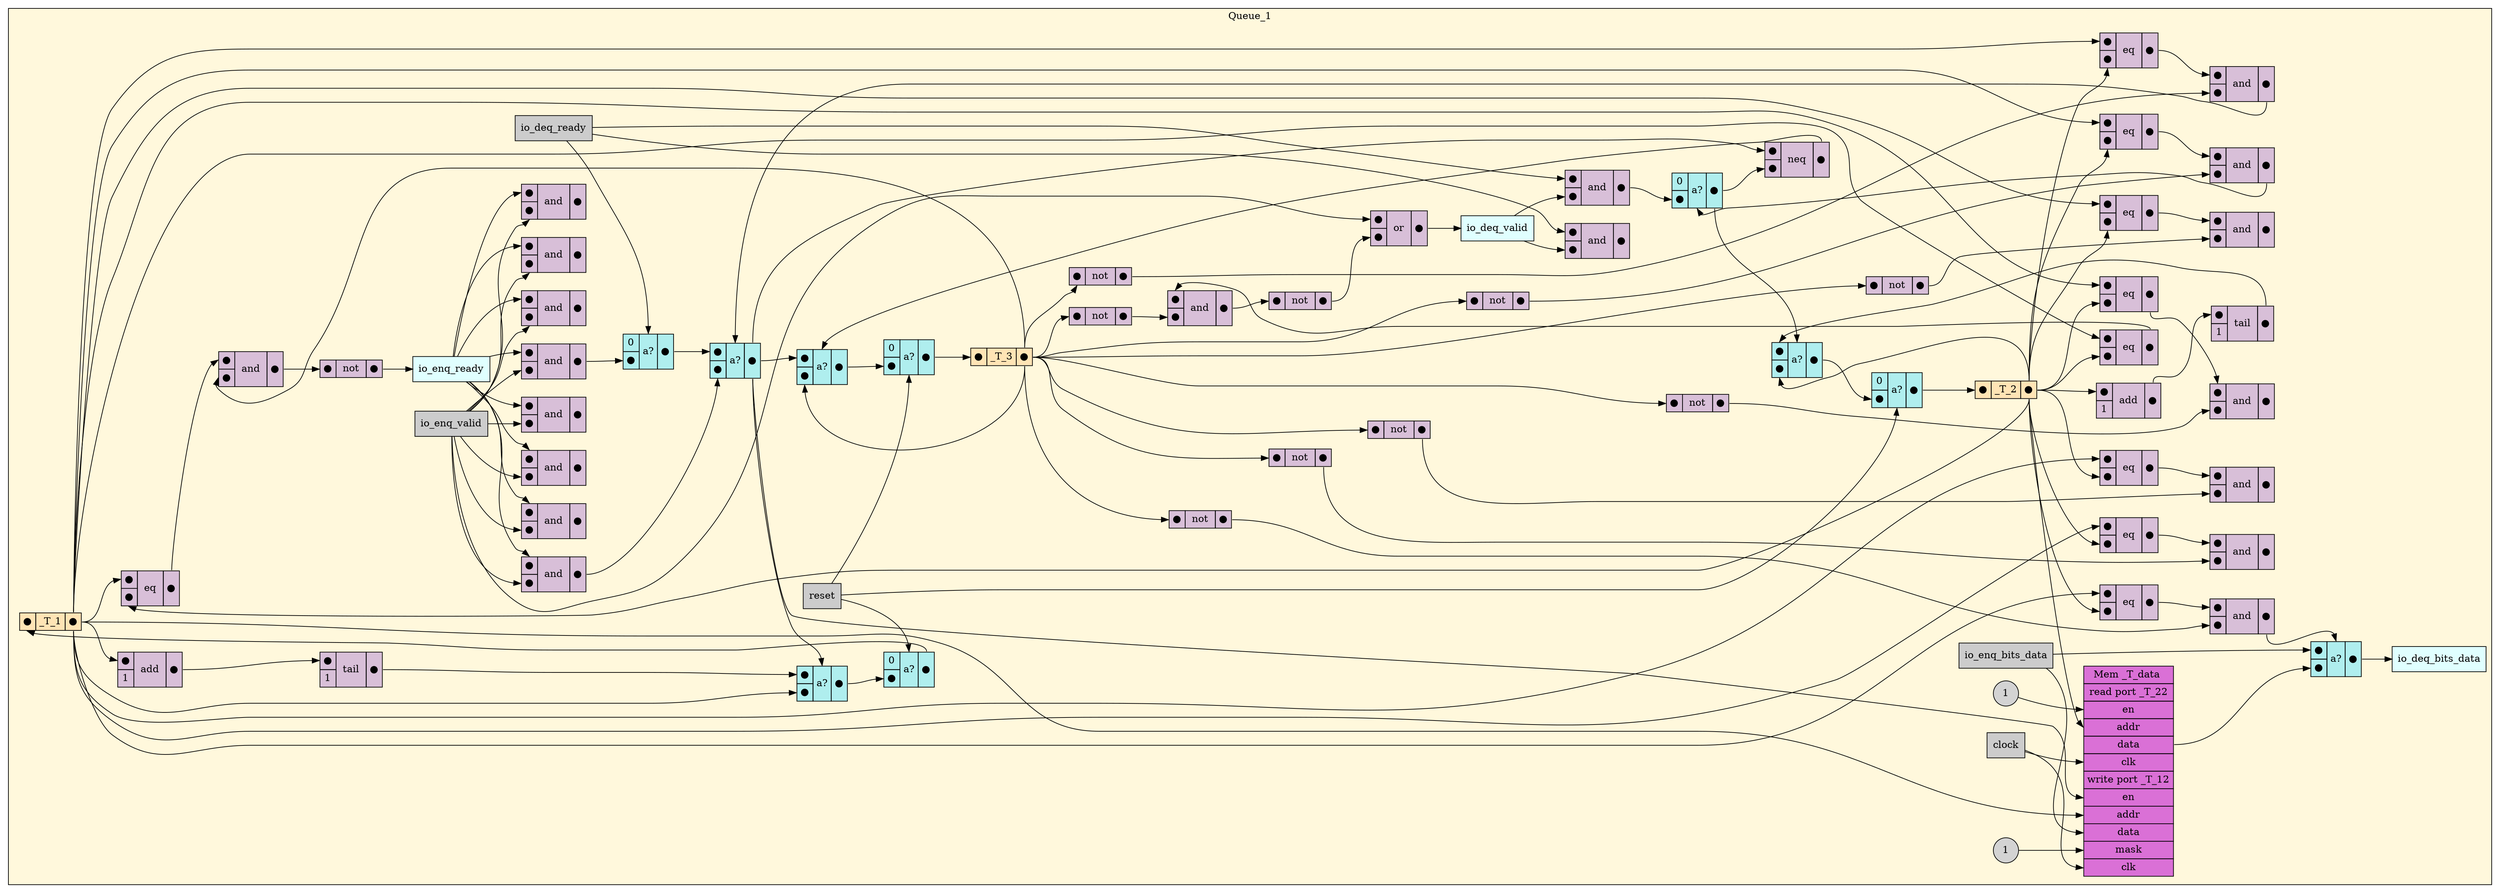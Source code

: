 digraph Queue_1 {
stylesheet = "styles.css"
rankdir="LR" 

subgraph cluster_Queue_1 {
  label="Queue_1"
  URL=""
  bgcolor="#FFF8DC"
  cluster_Queue_1_clock [shape = "rectangle" style="filled" fillcolor="#CCCCCC" label="clock" rank="0"]
     
cluster_Queue_1_reset [shape = "rectangle" style="filled" fillcolor="#CCCCCC" label="reset" rank="0"]
     
cluster_Queue_1_io_enq_valid [shape = "rectangle" style="filled" fillcolor="#CCCCCC" label="io_enq_valid" rank="0"]
     
cluster_Queue_1_io_enq_bits_data [shape = "rectangle" style="filled" fillcolor="#CCCCCC" label="io_enq_bits_data" rank="0"]
     
cluster_Queue_1_io_deq_ready [shape = "rectangle" style="filled" fillcolor="#CCCCCC" label="io_deq_ready" rank="0"]
     
cluster_Queue_1_io_enq_ready [shape = "rectangle" style="filled" fillcolor="#E0FFFF" label="io_enq_ready" rank="1000"]
     
cluster_Queue_1_io_deq_valid [shape = "rectangle" style="filled" fillcolor="#E0FFFF" label="io_deq_valid" rank="1000"]
     
cluster_Queue_1_io_deq_bits_data [shape = "rectangle" style="filled" fillcolor="#E0FFFF" label="io_deq_bits_data" rank="1000"]
     

struct_cluster_Queue_1__T_data [shape="plaintext" label=<
<TABLE BORDER="0" CELLBORDER="1" CELLSPACING="0" CELLPADDING="4" BGCOLOR="#DA70D6">
  <TR>
    <TD>Mem _T_data </TD>
  </TR>
    
<TR><TD>read port _T_22</TD></TR>
            
<TR><TD PORT="_T_22_en">en</TD></TR>
          
<TR><TD PORT="_T_22_addr">addr</TD></TR>
          
<TR><TD PORT="_T_22_data">data</TD></TR>
          
<TR><TD PORT="_T_22_clk">clk</TD></TR>
    
<TR><TD>write port _T_12</TD></TR>
            
<TR><TD PORT="_T_12_en">en</TD></TR>
          
<TR><TD PORT="_T_12_addr">addr</TD></TR>
          
<TR><TD PORT="_T_12_data">data</TD></TR>
          
<TR><TD PORT="_T_12_mask">mask</TD></TR>
          
<TR><TD PORT="_T_12_clk">clk</TD></TR>
    
</TABLE>>];
    
struct_cluster_Queue_1__T_1 [shape="plaintext" label=<
<TABLE BORDER="0" CELLBORDER="1" CELLSPACING="0" CELLPADDING="4" BGCOLOR="#FFE4B5">
  <TR>
    <TD PORT="in">&#x25cf;</TD>
    <TD>_T_1</TD>
    <TD PORT="out">&#x25cf;</TD>
  </TR>
</TABLE>>];
struct_cluster_Queue_1__T_2 [shape="plaintext" label=<
<TABLE BORDER="0" CELLBORDER="1" CELLSPACING="0" CELLPADDING="4" BGCOLOR="#FFE4B5">
  <TR>
    <TD PORT="in">&#x25cf;</TD>
    <TD>_T_2</TD>
    <TD PORT="out">&#x25cf;</TD>
  </TR>
</TABLE>>];
struct_cluster_Queue_1__T_3 [shape="plaintext" label=<
<TABLE BORDER="0" CELLBORDER="1" CELLSPACING="0" CELLPADDING="4" BGCOLOR="#FFE4B5">
  <TR>
    <TD PORT="in">&#x25cf;</TD>
    <TD>_T_3</TD>
    <TD PORT="out">&#x25cf;</TD>
  </TR>
</TABLE>>];

op_not_872 [shape = "plaintext" label=<
<TABLE BORDER="0" CELLBORDER="1" CELLSPACING="0" CELLPADDING="4" BGCOLOR="#D8BFD8">
  <TR>
    <TD PORT="in1">&#x25cf;</TD>
    <TD > not </TD>
    <TD PORT="out">&#x25cf;</TD>
  </TR>
</TABLE>>];
       

op_and_873 [shape = "plaintext" label=<
<TABLE BORDER="0" CELLBORDER="1" CELLSPACING="0" CELLPADDING="4" BGCOLOR="#D8BFD8">
  <TR>
    <TD PORT="in1">&#x25cf;</TD>
    <TD ROWSPAN="2" > and </TD>
    <TD ROWSPAN="2" PORT="out">&#x25cf;</TD>
  </TR>
  <TR>
    <TD PORT="in2">&#x25cf;</TD>
  </TR>
</TABLE>>];
       

op_eq_874 [shape = "plaintext" label=<
<TABLE BORDER="0" CELLBORDER="1" CELLSPACING="0" CELLPADDING="4" BGCOLOR="#D8BFD8">
  <TR>
    <TD PORT="in1">&#x25cf;</TD>
    <TD ROWSPAN="2" > eq </TD>
    <TD ROWSPAN="2" PORT="out">&#x25cf;</TD>
  </TR>
  <TR>
    <TD PORT="in2">&#x25cf;</TD>
  </TR>
</TABLE>>];
       

op_or_875 [shape = "plaintext" label=<
<TABLE BORDER="0" CELLBORDER="1" CELLSPACING="0" CELLPADDING="4" BGCOLOR="#D8BFD8">
  <TR>
    <TD PORT="in1">&#x25cf;</TD>
    <TD ROWSPAN="2" > or </TD>
    <TD ROWSPAN="2" PORT="out">&#x25cf;</TD>
  </TR>
  <TR>
    <TD PORT="in2">&#x25cf;</TD>
  </TR>
</TABLE>>];
       

op_not_876 [shape = "plaintext" label=<
<TABLE BORDER="0" CELLBORDER="1" CELLSPACING="0" CELLPADDING="4" BGCOLOR="#D8BFD8">
  <TR>
    <TD PORT="in1">&#x25cf;</TD>
    <TD > not </TD>
    <TD PORT="out">&#x25cf;</TD>
  </TR>
</TABLE>>];
       

op_and_877 [shape = "plaintext" label=<
<TABLE BORDER="0" CELLBORDER="1" CELLSPACING="0" CELLPADDING="4" BGCOLOR="#D8BFD8">
  <TR>
    <TD PORT="in1">&#x25cf;</TD>
    <TD ROWSPAN="2" > and </TD>
    <TD ROWSPAN="2" PORT="out">&#x25cf;</TD>
  </TR>
  <TR>
    <TD PORT="in2">&#x25cf;</TD>
  </TR>
</TABLE>>];
       

op_eq_878 [shape = "plaintext" label=<
<TABLE BORDER="0" CELLBORDER="1" CELLSPACING="0" CELLPADDING="4" BGCOLOR="#D8BFD8">
  <TR>
    <TD PORT="in1">&#x25cf;</TD>
    <TD ROWSPAN="2" > eq </TD>
    <TD ROWSPAN="2" PORT="out">&#x25cf;</TD>
  </TR>
  <TR>
    <TD PORT="in2">&#x25cf;</TD>
  </TR>
</TABLE>>];
       

op_not_879 [shape = "plaintext" label=<
<TABLE BORDER="0" CELLBORDER="1" CELLSPACING="0" CELLPADDING="4" BGCOLOR="#D8BFD8">
  <TR>
    <TD PORT="in1">&#x25cf;</TD>
    <TD > not </TD>
    <TD PORT="out">&#x25cf;</TD>
  </TR>
</TABLE>>];
       

mux_1921563093 [shape = "plaintext" label=<
<TABLE BORDER="0" CELLBORDER="1" CELLSPACING="0" CELLPADDING="4" BGCOLOR="#AFEEEE">
  <TR>
    <TD PORT="in1">&#x25cf;</TD>
    <TD ROWSPAN="2" PORT="select">a?</TD>
    <TD ROWSPAN="2" PORT="out">&#x25cf;</TD>
  </TR>
  <TR>
    <TD PORT="in2">&#x25cf;</TD>
  </TR>
</TABLE>>];
       

op_and_880 [shape = "plaintext" label=<
<TABLE BORDER="0" CELLBORDER="1" CELLSPACING="0" CELLPADDING="4" BGCOLOR="#D8BFD8">
  <TR>
    <TD PORT="in1">&#x25cf;</TD>
    <TD ROWSPAN="2" > and </TD>
    <TD ROWSPAN="2" PORT="out">&#x25cf;</TD>
  </TR>
  <TR>
    <TD PORT="in2">&#x25cf;</TD>
  </TR>
</TABLE>>];
       

op_eq_881 [shape = "plaintext" label=<
<TABLE BORDER="0" CELLBORDER="1" CELLSPACING="0" CELLPADDING="4" BGCOLOR="#D8BFD8">
  <TR>
    <TD PORT="in1">&#x25cf;</TD>
    <TD ROWSPAN="2" > eq </TD>
    <TD ROWSPAN="2" PORT="out">&#x25cf;</TD>
  </TR>
  <TR>
    <TD PORT="in2">&#x25cf;</TD>
  </TR>
</TABLE>>];
       

op_not_882 [shape = "plaintext" label=<
<TABLE BORDER="0" CELLBORDER="1" CELLSPACING="0" CELLPADDING="4" BGCOLOR="#D8BFD8">
  <TR>
    <TD PORT="in1">&#x25cf;</TD>
    <TD > not </TD>
    <TD PORT="out">&#x25cf;</TD>
  </TR>
</TABLE>>];
       

mux_1704152675 [shape = "plaintext" label=<
<TABLE BORDER="0" CELLBORDER="1" CELLSPACING="0" CELLPADDING="4" BGCOLOR="#AFEEEE">
  <TR>
    <TD PORT="in1">0</TD>
    <TD ROWSPAN="2" PORT="select">a?</TD>
    <TD ROWSPAN="2" PORT="out">&#x25cf;</TD>
  </TR>
  <TR>
    <TD PORT="in2">&#x25cf;</TD>
  </TR>
</TABLE>>];
       

mux_1712350274 [shape = "plaintext" label=<
<TABLE BORDER="0" CELLBORDER="1" CELLSPACING="0" CELLPADDING="4" BGCOLOR="#AFEEEE">
  <TR>
    <TD PORT="in1">&#x25cf;</TD>
    <TD ROWSPAN="2" PORT="select">a?</TD>
    <TD ROWSPAN="2" PORT="out">&#x25cf;</TD>
  </TR>
  <TR>
    <TD PORT="in2">&#x25cf;</TD>
  </TR>
</TABLE>>];
       

mux_369414843 [shape = "plaintext" label=<
<TABLE BORDER="0" CELLBORDER="1" CELLSPACING="0" CELLPADDING="4" BGCOLOR="#AFEEEE">
  <TR>
    <TD PORT="in1">&#x25cf;</TD>
    <TD ROWSPAN="2" PORT="select">a?</TD>
    <TD ROWSPAN="2" PORT="out">&#x25cf;</TD>
  </TR>
  <TR>
    <TD PORT="in2">&#x25cf;</TD>
  </TR>
</TABLE>>];
       

op_and_883 [shape = "plaintext" label=<
<TABLE BORDER="0" CELLBORDER="1" CELLSPACING="0" CELLPADDING="4" BGCOLOR="#D8BFD8">
  <TR>
    <TD PORT="in1">&#x25cf;</TD>
    <TD ROWSPAN="2" > and </TD>
    <TD ROWSPAN="2" PORT="out">&#x25cf;</TD>
  </TR>
  <TR>
    <TD PORT="in2">&#x25cf;</TD>
  </TR>
</TABLE>>];
       

op_eq_884 [shape = "plaintext" label=<
<TABLE BORDER="0" CELLBORDER="1" CELLSPACING="0" CELLPADDING="4" BGCOLOR="#D8BFD8">
  <TR>
    <TD PORT="in1">&#x25cf;</TD>
    <TD ROWSPAN="2" > eq </TD>
    <TD ROWSPAN="2" PORT="out">&#x25cf;</TD>
  </TR>
  <TR>
    <TD PORT="in2">&#x25cf;</TD>
  </TR>
</TABLE>>];
       

op_not_885 [shape = "plaintext" label=<
<TABLE BORDER="0" CELLBORDER="1" CELLSPACING="0" CELLPADDING="4" BGCOLOR="#D8BFD8">
  <TR>
    <TD PORT="in1">&#x25cf;</TD>
    <TD > not </TD>
    <TD PORT="out">&#x25cf;</TD>
  </TR>
</TABLE>>];
       

mux_2035774604 [shape = "plaintext" label=<
<TABLE BORDER="0" CELLBORDER="1" CELLSPACING="0" CELLPADDING="4" BGCOLOR="#AFEEEE">
  <TR>
    <TD PORT="in1">0</TD>
    <TD ROWSPAN="2" PORT="select">a?</TD>
    <TD ROWSPAN="2" PORT="out">&#x25cf;</TD>
  </TR>
  <TR>
    <TD PORT="in2">&#x25cf;</TD>
  </TR>
</TABLE>>];
       

op_and_886 [shape = "plaintext" label=<
<TABLE BORDER="0" CELLBORDER="1" CELLSPACING="0" CELLPADDING="4" BGCOLOR="#D8BFD8">
  <TR>
    <TD PORT="in1">&#x25cf;</TD>
    <TD ROWSPAN="2" > and </TD>
    <TD ROWSPAN="2" PORT="out">&#x25cf;</TD>
  </TR>
  <TR>
    <TD PORT="in2">&#x25cf;</TD>
  </TR>
</TABLE>>];
       

op_and_887 [shape = "plaintext" label=<
<TABLE BORDER="0" CELLBORDER="1" CELLSPACING="0" CELLPADDING="4" BGCOLOR="#D8BFD8">
  <TR>
    <TD PORT="in1">&#x25cf;</TD>
    <TD ROWSPAN="2" > and </TD>
    <TD ROWSPAN="2" PORT="out">&#x25cf;</TD>
  </TR>
  <TR>
    <TD PORT="in2">&#x25cf;</TD>
  </TR>
</TABLE>>];
       

op_tail_888 [shape = "plaintext" label=<
<TABLE BORDER="0" CELLBORDER="1" CELLSPACING="0" CELLPADDING="4" BGCOLOR="#D8BFD8">
  <TR>
    <TD PORT="in1">&#x25cf;</TD>
    <TD ROWSPAN="2" > tail </TD>
    <TD ROWSPAN="2" PORT="out">&#x25cf;</TD>
  </TR>
  <TR>
    <TD>1</TD>
  </TR>
</TABLE>>];
       

op_add_889 [shape = "plaintext" label=<
<TABLE BORDER="0" CELLBORDER="1" CELLSPACING="0" CELLPADDING="4" BGCOLOR="#D8BFD8">
  <TR>
    <TD PORT="in1">&#x25cf;</TD>
    <TD ROWSPAN="2" > add </TD>
    <TD ROWSPAN="2" PORT="out">&#x25cf;</TD>
  </TR>
  <TR>
    <TD PORT="in2">1</TD>
  </TR>
</TABLE>>];
       

mux_377618580 [shape = "plaintext" label=<
<TABLE BORDER="0" CELLBORDER="1" CELLSPACING="0" CELLPADDING="4" BGCOLOR="#AFEEEE">
  <TR>
    <TD PORT="in1">0</TD>
    <TD ROWSPAN="2" PORT="select">a?</TD>
    <TD ROWSPAN="2" PORT="out">&#x25cf;</TD>
  </TR>
  <TR>
    <TD PORT="in2">&#x25cf;</TD>
  </TR>
</TABLE>>];
       

mux_813476380 [shape = "plaintext" label=<
<TABLE BORDER="0" CELLBORDER="1" CELLSPACING="0" CELLPADDING="4" BGCOLOR="#AFEEEE">
  <TR>
    <TD PORT="in1">&#x25cf;</TD>
    <TD ROWSPAN="2" PORT="select">a?</TD>
    <TD ROWSPAN="2" PORT="out">&#x25cf;</TD>
  </TR>
  <TR>
    <TD PORT="in2">&#x25cf;</TD>
  </TR>
</TABLE>>];
       

mux_188924176 [shape = "plaintext" label=<
<TABLE BORDER="0" CELLBORDER="1" CELLSPACING="0" CELLPADDING="4" BGCOLOR="#AFEEEE">
  <TR>
    <TD PORT="in1">0</TD>
    <TD ROWSPAN="2" PORT="select">a?</TD>
    <TD ROWSPAN="2" PORT="out">&#x25cf;</TD>
  </TR>
  <TR>
    <TD PORT="in2">&#x25cf;</TD>
  </TR>
</TABLE>>];
       

op_and_890 [shape = "plaintext" label=<
<TABLE BORDER="0" CELLBORDER="1" CELLSPACING="0" CELLPADDING="4" BGCOLOR="#D8BFD8">
  <TR>
    <TD PORT="in1">&#x25cf;</TD>
    <TD ROWSPAN="2" > and </TD>
    <TD ROWSPAN="2" PORT="out">&#x25cf;</TD>
  </TR>
  <TR>
    <TD PORT="in2">&#x25cf;</TD>
  </TR>
</TABLE>>];
       

op_eq_891 [shape = "plaintext" label=<
<TABLE BORDER="0" CELLBORDER="1" CELLSPACING="0" CELLPADDING="4" BGCOLOR="#D8BFD8">
  <TR>
    <TD PORT="in1">&#x25cf;</TD>
    <TD ROWSPAN="2" > eq </TD>
    <TD ROWSPAN="2" PORT="out">&#x25cf;</TD>
  </TR>
  <TR>
    <TD PORT="in2">&#x25cf;</TD>
  </TR>
</TABLE>>];
       

op_not_892 [shape = "plaintext" label=<
<TABLE BORDER="0" CELLBORDER="1" CELLSPACING="0" CELLPADDING="4" BGCOLOR="#D8BFD8">
  <TR>
    <TD PORT="in1">&#x25cf;</TD>
    <TD > not </TD>
    <TD PORT="out">&#x25cf;</TD>
  </TR>
</TABLE>>];
       

op_and_893 [shape = "plaintext" label=<
<TABLE BORDER="0" CELLBORDER="1" CELLSPACING="0" CELLPADDING="4" BGCOLOR="#D8BFD8">
  <TR>
    <TD PORT="in1">&#x25cf;</TD>
    <TD ROWSPAN="2" > and </TD>
    <TD ROWSPAN="2" PORT="out">&#x25cf;</TD>
  </TR>
  <TR>
    <TD PORT="in2">&#x25cf;</TD>
  </TR>
</TABLE>>];
       

op_tail_894 [shape = "plaintext" label=<
<TABLE BORDER="0" CELLBORDER="1" CELLSPACING="0" CELLPADDING="4" BGCOLOR="#D8BFD8">
  <TR>
    <TD PORT="in1">&#x25cf;</TD>
    <TD ROWSPAN="2" > tail </TD>
    <TD ROWSPAN="2" PORT="out">&#x25cf;</TD>
  </TR>
  <TR>
    <TD>1</TD>
  </TR>
</TABLE>>];
       

op_add_895 [shape = "plaintext" label=<
<TABLE BORDER="0" CELLBORDER="1" CELLSPACING="0" CELLPADDING="4" BGCOLOR="#D8BFD8">
  <TR>
    <TD PORT="in1">&#x25cf;</TD>
    <TD ROWSPAN="2" > add </TD>
    <TD ROWSPAN="2" PORT="out">&#x25cf;</TD>
  </TR>
  <TR>
    <TD PORT="in2">1</TD>
  </TR>
</TABLE>>];
       

mux_313205820 [shape = "plaintext" label=<
<TABLE BORDER="0" CELLBORDER="1" CELLSPACING="0" CELLPADDING="4" BGCOLOR="#AFEEEE">
  <TR>
    <TD PORT="in1">0</TD>
    <TD ROWSPAN="2" PORT="select">a?</TD>
    <TD ROWSPAN="2" PORT="out">&#x25cf;</TD>
  </TR>
  <TR>
    <TD PORT="in2">&#x25cf;</TD>
  </TR>
</TABLE>>];
       

mux_427447446 [shape = "plaintext" label=<
<TABLE BORDER="0" CELLBORDER="1" CELLSPACING="0" CELLPADDING="4" BGCOLOR="#AFEEEE">
  <TR>
    <TD PORT="in1">&#x25cf;</TD>
    <TD ROWSPAN="2" PORT="select">a?</TD>
    <TD ROWSPAN="2" PORT="out">&#x25cf;</TD>
  </TR>
  <TR>
    <TD PORT="in2">&#x25cf;</TD>
  </TR>
</TABLE>>];
       

op_neq_896 [shape = "plaintext" label=<
<TABLE BORDER="0" CELLBORDER="1" CELLSPACING="0" CELLPADDING="4" BGCOLOR="#D8BFD8">
  <TR>
    <TD PORT="in1">&#x25cf;</TD>
    <TD ROWSPAN="2" > neq </TD>
    <TD ROWSPAN="2" PORT="out">&#x25cf;</TD>
  </TR>
  <TR>
    <TD PORT="in2">&#x25cf;</TD>
  </TR>
</TABLE>>];
       

mux_369414843 [shape = "plaintext" label=<
<TABLE BORDER="0" CELLBORDER="1" CELLSPACING="0" CELLPADDING="4" BGCOLOR="#AFEEEE">
  <TR>
    <TD PORT="in1">&#x25cf;</TD>
    <TD ROWSPAN="2" PORT="select">a?</TD>
    <TD ROWSPAN="2" PORT="out">&#x25cf;</TD>
  </TR>
  <TR>
    <TD PORT="in2">&#x25cf;</TD>
  </TR>
</TABLE>>];
       

op_and_897 [shape = "plaintext" label=<
<TABLE BORDER="0" CELLBORDER="1" CELLSPACING="0" CELLPADDING="4" BGCOLOR="#D8BFD8">
  <TR>
    <TD PORT="in1">&#x25cf;</TD>
    <TD ROWSPAN="2" > and </TD>
    <TD ROWSPAN="2" PORT="out">&#x25cf;</TD>
  </TR>
  <TR>
    <TD PORT="in2">&#x25cf;</TD>
  </TR>
</TABLE>>];
       

op_eq_898 [shape = "plaintext" label=<
<TABLE BORDER="0" CELLBORDER="1" CELLSPACING="0" CELLPADDING="4" BGCOLOR="#D8BFD8">
  <TR>
    <TD PORT="in1">&#x25cf;</TD>
    <TD ROWSPAN="2" > eq </TD>
    <TD ROWSPAN="2" PORT="out">&#x25cf;</TD>
  </TR>
  <TR>
    <TD PORT="in2">&#x25cf;</TD>
  </TR>
</TABLE>>];
       

op_not_899 [shape = "plaintext" label=<
<TABLE BORDER="0" CELLBORDER="1" CELLSPACING="0" CELLPADDING="4" BGCOLOR="#D8BFD8">
  <TR>
    <TD PORT="in1">&#x25cf;</TD>
    <TD > not </TD>
    <TD PORT="out">&#x25cf;</TD>
  </TR>
</TABLE>>];
       

mux_2035774604 [shape = "plaintext" label=<
<TABLE BORDER="0" CELLBORDER="1" CELLSPACING="0" CELLPADDING="4" BGCOLOR="#AFEEEE">
  <TR>
    <TD PORT="in1">0</TD>
    <TD ROWSPAN="2" PORT="select">a?</TD>
    <TD ROWSPAN="2" PORT="out">&#x25cf;</TD>
  </TR>
  <TR>
    <TD PORT="in2">&#x25cf;</TD>
  </TR>
</TABLE>>];
       

op_and_900 [shape = "plaintext" label=<
<TABLE BORDER="0" CELLBORDER="1" CELLSPACING="0" CELLPADDING="4" BGCOLOR="#D8BFD8">
  <TR>
    <TD PORT="in1">&#x25cf;</TD>
    <TD ROWSPAN="2" > and </TD>
    <TD ROWSPAN="2" PORT="out">&#x25cf;</TD>
  </TR>
  <TR>
    <TD PORT="in2">&#x25cf;</TD>
  </TR>
</TABLE>>];
       

op_and_901 [shape = "plaintext" label=<
<TABLE BORDER="0" CELLBORDER="1" CELLSPACING="0" CELLPADDING="4" BGCOLOR="#D8BFD8">
  <TR>
    <TD PORT="in1">&#x25cf;</TD>
    <TD ROWSPAN="2" > and </TD>
    <TD ROWSPAN="2" PORT="out">&#x25cf;</TD>
  </TR>
  <TR>
    <TD PORT="in2">&#x25cf;</TD>
  </TR>
</TABLE>>];
       

mux_188924176 [shape = "plaintext" label=<
<TABLE BORDER="0" CELLBORDER="1" CELLSPACING="0" CELLPADDING="4" BGCOLOR="#AFEEEE">
  <TR>
    <TD PORT="in1">0</TD>
    <TD ROWSPAN="2" PORT="select">a?</TD>
    <TD ROWSPAN="2" PORT="out">&#x25cf;</TD>
  </TR>
  <TR>
    <TD PORT="in2">&#x25cf;</TD>
  </TR>
</TABLE>>];
       

op_and_902 [shape = "plaintext" label=<
<TABLE BORDER="0" CELLBORDER="1" CELLSPACING="0" CELLPADDING="4" BGCOLOR="#D8BFD8">
  <TR>
    <TD PORT="in1">&#x25cf;</TD>
    <TD ROWSPAN="2" > and </TD>
    <TD ROWSPAN="2" PORT="out">&#x25cf;</TD>
  </TR>
  <TR>
    <TD PORT="in2">&#x25cf;</TD>
  </TR>
</TABLE>>];
       

op_eq_903 [shape = "plaintext" label=<
<TABLE BORDER="0" CELLBORDER="1" CELLSPACING="0" CELLPADDING="4" BGCOLOR="#D8BFD8">
  <TR>
    <TD PORT="in1">&#x25cf;</TD>
    <TD ROWSPAN="2" > eq </TD>
    <TD ROWSPAN="2" PORT="out">&#x25cf;</TD>
  </TR>
  <TR>
    <TD PORT="in2">&#x25cf;</TD>
  </TR>
</TABLE>>];
       

op_not_904 [shape = "plaintext" label=<
<TABLE BORDER="0" CELLBORDER="1" CELLSPACING="0" CELLPADDING="4" BGCOLOR="#D8BFD8">
  <TR>
    <TD PORT="in1">&#x25cf;</TD>
    <TD > not </TD>
    <TD PORT="out">&#x25cf;</TD>
  </TR>
</TABLE>>];
       

op_and_905 [shape = "plaintext" label=<
<TABLE BORDER="0" CELLBORDER="1" CELLSPACING="0" CELLPADDING="4" BGCOLOR="#D8BFD8">
  <TR>
    <TD PORT="in1">&#x25cf;</TD>
    <TD ROWSPAN="2" > and </TD>
    <TD ROWSPAN="2" PORT="out">&#x25cf;</TD>
  </TR>
  <TR>
    <TD PORT="in2">&#x25cf;</TD>
  </TR>
</TABLE>>];
       

mux_369414843 [shape = "plaintext" label=<
<TABLE BORDER="0" CELLBORDER="1" CELLSPACING="0" CELLPADDING="4" BGCOLOR="#AFEEEE">
  <TR>
    <TD PORT="in1">&#x25cf;</TD>
    <TD ROWSPAN="2" PORT="select">a?</TD>
    <TD ROWSPAN="2" PORT="out">&#x25cf;</TD>
  </TR>
  <TR>
    <TD PORT="in2">&#x25cf;</TD>
  </TR>
</TABLE>>];
       

op_and_906 [shape = "plaintext" label=<
<TABLE BORDER="0" CELLBORDER="1" CELLSPACING="0" CELLPADDING="4" BGCOLOR="#D8BFD8">
  <TR>
    <TD PORT="in1">&#x25cf;</TD>
    <TD ROWSPAN="2" > and </TD>
    <TD ROWSPAN="2" PORT="out">&#x25cf;</TD>
  </TR>
  <TR>
    <TD PORT="in2">&#x25cf;</TD>
  </TR>
</TABLE>>];
       

op_eq_907 [shape = "plaintext" label=<
<TABLE BORDER="0" CELLBORDER="1" CELLSPACING="0" CELLPADDING="4" BGCOLOR="#D8BFD8">
  <TR>
    <TD PORT="in1">&#x25cf;</TD>
    <TD ROWSPAN="2" > eq </TD>
    <TD ROWSPAN="2" PORT="out">&#x25cf;</TD>
  </TR>
  <TR>
    <TD PORT="in2">&#x25cf;</TD>
  </TR>
</TABLE>>];
       

op_not_908 [shape = "plaintext" label=<
<TABLE BORDER="0" CELLBORDER="1" CELLSPACING="0" CELLPADDING="4" BGCOLOR="#D8BFD8">
  <TR>
    <TD PORT="in1">&#x25cf;</TD>
    <TD > not </TD>
    <TD PORT="out">&#x25cf;</TD>
  </TR>
</TABLE>>];
       

mux_2035774604 [shape = "plaintext" label=<
<TABLE BORDER="0" CELLBORDER="1" CELLSPACING="0" CELLPADDING="4" BGCOLOR="#AFEEEE">
  <TR>
    <TD PORT="in1">0</TD>
    <TD ROWSPAN="2" PORT="select">a?</TD>
    <TD ROWSPAN="2" PORT="out">&#x25cf;</TD>
  </TR>
  <TR>
    <TD PORT="in2">&#x25cf;</TD>
  </TR>
</TABLE>>];
       

op_and_909 [shape = "plaintext" label=<
<TABLE BORDER="0" CELLBORDER="1" CELLSPACING="0" CELLPADDING="4" BGCOLOR="#D8BFD8">
  <TR>
    <TD PORT="in1">&#x25cf;</TD>
    <TD ROWSPAN="2" > and </TD>
    <TD ROWSPAN="2" PORT="out">&#x25cf;</TD>
  </TR>
  <TR>
    <TD PORT="in2">&#x25cf;</TD>
  </TR>
</TABLE>>];
       

op_and_910 [shape = "plaintext" label=<
<TABLE BORDER="0" CELLBORDER="1" CELLSPACING="0" CELLPADDING="4" BGCOLOR="#D8BFD8">
  <TR>
    <TD PORT="in1">&#x25cf;</TD>
    <TD ROWSPAN="2" > and </TD>
    <TD ROWSPAN="2" PORT="out">&#x25cf;</TD>
  </TR>
  <TR>
    <TD PORT="in2">&#x25cf;</TD>
  </TR>
</TABLE>>];
       
cluster_Queue_1_lit911 [shape="circle" style="filled" BGCOLOR="#C0C0C0" label="1"]
     

mux_369414843 [shape = "plaintext" label=<
<TABLE BORDER="0" CELLBORDER="1" CELLSPACING="0" CELLPADDING="4" BGCOLOR="#AFEEEE">
  <TR>
    <TD PORT="in1">&#x25cf;</TD>
    <TD ROWSPAN="2" PORT="select">a?</TD>
    <TD ROWSPAN="2" PORT="out">&#x25cf;</TD>
  </TR>
  <TR>
    <TD PORT="in2">&#x25cf;</TD>
  </TR>
</TABLE>>];
       

op_and_912 [shape = "plaintext" label=<
<TABLE BORDER="0" CELLBORDER="1" CELLSPACING="0" CELLPADDING="4" BGCOLOR="#D8BFD8">
  <TR>
    <TD PORT="in1">&#x25cf;</TD>
    <TD ROWSPAN="2" > and </TD>
    <TD ROWSPAN="2" PORT="out">&#x25cf;</TD>
  </TR>
  <TR>
    <TD PORT="in2">&#x25cf;</TD>
  </TR>
</TABLE>>];
       

op_eq_913 [shape = "plaintext" label=<
<TABLE BORDER="0" CELLBORDER="1" CELLSPACING="0" CELLPADDING="4" BGCOLOR="#D8BFD8">
  <TR>
    <TD PORT="in1">&#x25cf;</TD>
    <TD ROWSPAN="2" > eq </TD>
    <TD ROWSPAN="2" PORT="out">&#x25cf;</TD>
  </TR>
  <TR>
    <TD PORT="in2">&#x25cf;</TD>
  </TR>
</TABLE>>];
       

op_not_914 [shape = "plaintext" label=<
<TABLE BORDER="0" CELLBORDER="1" CELLSPACING="0" CELLPADDING="4" BGCOLOR="#D8BFD8">
  <TR>
    <TD PORT="in1">&#x25cf;</TD>
    <TD > not </TD>
    <TD PORT="out">&#x25cf;</TD>
  </TR>
</TABLE>>];
       

mux_2035774604 [shape = "plaintext" label=<
<TABLE BORDER="0" CELLBORDER="1" CELLSPACING="0" CELLPADDING="4" BGCOLOR="#AFEEEE">
  <TR>
    <TD PORT="in1">0</TD>
    <TD ROWSPAN="2" PORT="select">a?</TD>
    <TD ROWSPAN="2" PORT="out">&#x25cf;</TD>
  </TR>
  <TR>
    <TD PORT="in2">&#x25cf;</TD>
  </TR>
</TABLE>>];
       

op_and_915 [shape = "plaintext" label=<
<TABLE BORDER="0" CELLBORDER="1" CELLSPACING="0" CELLPADDING="4" BGCOLOR="#D8BFD8">
  <TR>
    <TD PORT="in1">&#x25cf;</TD>
    <TD ROWSPAN="2" > and </TD>
    <TD ROWSPAN="2" PORT="out">&#x25cf;</TD>
  </TR>
  <TR>
    <TD PORT="in2">&#x25cf;</TD>
  </TR>
</TABLE>>];
       

op_and_916 [shape = "plaintext" label=<
<TABLE BORDER="0" CELLBORDER="1" CELLSPACING="0" CELLPADDING="4" BGCOLOR="#D8BFD8">
  <TR>
    <TD PORT="in1">&#x25cf;</TD>
    <TD ROWSPAN="2" > and </TD>
    <TD ROWSPAN="2" PORT="out">&#x25cf;</TD>
  </TR>
  <TR>
    <TD PORT="in2">&#x25cf;</TD>
  </TR>
</TABLE>>];
       
cluster_Queue_1_lit917 [shape="circle" style="filled" BGCOLOR="#C0C0C0" label="1"]
     

  cluster_Queue_1_io_enq_ready -> op_and_886:in1
  struct_cluster_Queue_1__T_3:out -> op_not_879:in1
  cluster_Queue_1_lit917 -> struct_cluster_Queue_1__T_data:_T_12_mask
  cluster_Queue_1_io_enq_ready -> op_and_915:in1
  mux_188924176:out -> mux_813476380:select
  cluster_Queue_1_io_enq_valid -> op_or_875:in1
  struct_cluster_Queue_1__T_1:out -> op_eq_913:in1
  cluster_Queue_1_reset -> mux_1704152675:select
  cluster_Queue_1_io_deq_valid -> op_and_893:in2
  op_eq_903:out -> op_and_902:in1
  op_eq_884:out -> op_and_883:in1
  op_and_916:out -> mux_369414843:in2
  mux_377618580:out -> struct_cluster_Queue_1__T_2:in
  struct_cluster_Queue_1__T_3:out -> op_not_904:in1
  struct_cluster_Queue_1__T_1:out -> op_eq_881:in1
  mux_427447446:out -> mux_313205820:in2
  cluster_Queue_1_io_enq_ready -> op_and_887:in1
  op_not_892:out -> op_and_890:in2
  struct_cluster_Queue_1__T_1:out -> op_eq_898:in1
  op_not_899:out -> op_and_897:in2
  op_eq_907:out -> op_and_906:in1
  struct_cluster_Queue_1__T_3:out -> op_not_885:in1
  mux_1921563093:out -> cluster_Queue_1_io_deq_bits_data
  op_and_873:out -> op_not_872:in1
  struct_cluster_Queue_1__T_3:out -> op_not_908:in1
  cluster_Queue_1_io_deq_ready -> op_and_893:in1
  struct_cluster_Queue_1__T_1:out -> op_add_889:in1
  struct_cluster_Queue_1__T_1:out -> struct_cluster_Queue_1__T_data:_T_12_addr
  op_eq_913:out -> op_and_912:in1
  cluster_Queue_1_io_enq_valid -> op_and_900:in2
  mux_2035774604:out -> mux_369414843:in1
  op_and_877:out -> op_not_876:in1
  mux_369414843:out -> op_neq_896:in1
  struct_cluster_Queue_1__T_3:out -> op_not_914:in1
  op_tail_888:out -> mux_1712350274:in1
  op_neq_896:out -> mux_427447446:select
  struct_cluster_Queue_1__T_3:out -> mux_427447446:in2
  op_eq_881:out -> op_and_880:in1
  cluster_Queue_1_io_enq_ready -> op_and_916:in1
  struct_cluster_Queue_1__T_1:out -> op_eq_891:in1
  struct_cluster_Queue_1__T_2:out -> op_eq_874:in2
  op_add_889:out -> op_tail_888:in1
  op_eq_898:out -> op_and_897:in1
  op_tail_894:out -> mux_813476380:in1
  cluster_Queue_1_clock -> struct_cluster_Queue_1__T_data:_T_12_clk
  struct_cluster_Queue_1__T_3:out -> op_not_899:in1
  struct_cluster_Queue_1__T_2:out -> op_add_895:in1
  struct_cluster_Queue_1__T_2:out -> op_eq_878:in2
  struct_cluster_Queue_1__T_3:out -> op_not_882:in1
  op_and_880:out -> mux_1921563093:select
  mux_369414843:out -> mux_1712350274:select
  struct_cluster_Queue_1__T_data:_T_22_data -> mux_1921563093:in2
  cluster_Queue_1_io_enq_valid -> op_and_910:in2
  mux_369414843:out -> struct_cluster_Queue_1__T_data:_T_12_en
  op_add_895:out -> op_tail_894:in1
  op_and_912:out -> mux_369414843:select
  struct_cluster_Queue_1__T_2:out -> op_eq_884:in2
  mux_369414843:out -> mux_427447446:in1
  cluster_Queue_1_clock -> struct_cluster_Queue_1__T_data:_T_22_clk
  op_and_905:out -> mux_188924176:in2
  op_eq_891:out -> op_and_890:in1
  struct_cluster_Queue_1__T_2:out -> op_eq_903:in2
  cluster_Queue_1_io_enq_bits_data -> struct_cluster_Queue_1__T_data:_T_12_data
  mux_313205820:out -> struct_cluster_Queue_1__T_3:in
  cluster_Queue_1_io_enq_valid -> op_and_901:in2
  mux_1704152675:out -> struct_cluster_Queue_1__T_1:in
  cluster_Queue_1_io_deq_ready -> mux_2035774604:select
  struct_cluster_Queue_1__T_2:out -> op_eq_907:in2
  cluster_Queue_1_lit911 -> struct_cluster_Queue_1__T_data:_T_22_en
  struct_cluster_Queue_1__T_3:out -> op_not_892:in1
  mux_1712350274:out -> mux_1704152675:in2
  cluster_Queue_1_io_enq_ready -> op_and_900:in1
  cluster_Queue_1_io_deq_valid -> op_and_905:in2
  cluster_Queue_1_io_enq_valid -> op_and_886:in2
  struct_cluster_Queue_1__T_3:out -> op_and_873:in2
  op_not_904:out -> op_and_902:in2
  struct_cluster_Queue_1__T_2:out -> op_eq_913:in2
  op_and_915:out -> mux_2035774604:in2
  cluster_Queue_1_io_enq_valid -> op_and_909:in2
  struct_cluster_Queue_1__T_1:out -> op_eq_874:in1
  cluster_Queue_1_io_enq_ready -> op_and_901:in1
  op_not_908:out -> op_and_906:in2
  cluster_Queue_1_reset -> mux_313205820:select
  cluster_Queue_1_reset -> mux_377618580:select
  struct_cluster_Queue_1__T_1:out -> op_eq_878:in1
  struct_cluster_Queue_1__T_2:out -> op_eq_898:in2
  struct_cluster_Queue_1__T_2:out -> op_eq_881:in2
  op_not_879:out -> op_and_877:in2
  cluster_Queue_1_io_enq_ready -> op_and_910:in1
  mux_813476380:out -> mux_377618580:in2
  cluster_Queue_1_io_enq_bits_data -> mux_1921563093:in1
  cluster_Queue_1_io_deq_ready -> op_and_905:in1
  op_not_872:out -> cluster_Queue_1_io_enq_ready
  op_not_876:out -> op_or_875:in2
  cluster_Queue_1_io_enq_valid -> op_and_915:in2
  op_eq_874:out -> op_and_873:in1
  struct_cluster_Queue_1__T_1:out -> op_eq_903:in1
  op_not_914:out -> op_and_912:in2
  struct_cluster_Queue_1__T_1:out -> op_eq_884:in1
  cluster_Queue_1_io_enq_ready -> op_and_909:in1
  op_or_875:out -> cluster_Queue_1_io_deq_valid
  op_not_885:out -> op_and_883:in2
  mux_188924176:out -> op_neq_896:in2
  op_and_902:out -> mux_188924176:select
  struct_cluster_Queue_1__T_2:out -> struct_cluster_Queue_1__T_data:_T_22_addr
  struct_cluster_Queue_1__T_2:out -> op_eq_891:in2
  struct_cluster_Queue_1__T_2:out -> mux_813476380:in2
  struct_cluster_Queue_1__T_1:out -> mux_1712350274:in2
  op_eq_878:out -> op_and_877:in1
  op_not_882:out -> op_and_880:in2
  struct_cluster_Queue_1__T_1:out -> op_eq_907:in1
  cluster_Queue_1_io_enq_valid -> op_and_916:in2
  cluster_Queue_1_io_enq_valid -> op_and_887:in2
  
  
}
     
}
